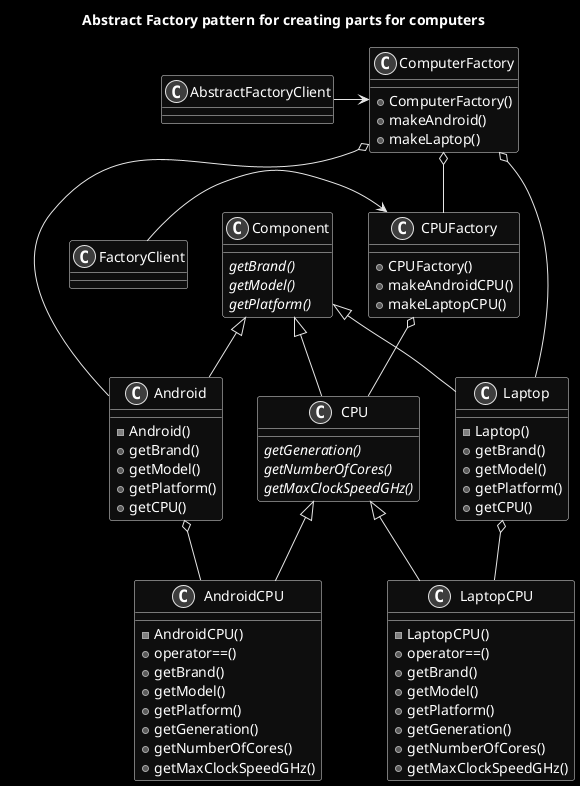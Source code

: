 @startuml ComputerAbstractFactory

skinparam Monochrome reverse

title Abstract Factory pattern for creating parts for computers

class Component
{
  {abstract} getBrand()
  {abstract} getModel()
  {abstract} getPlatform()
}

class ComputerFactory
{
  + ComputerFactory()
  + makeAndroid()
  + makeLaptop()
}

class CPUFactory
{
  + CPUFactory()
  + makeAndroidCPU()
  + makeLaptopCPU()
}

' Android
class Android
{
  - Android()
  + getBrand()
  + getModel()
  + getPlatform()
  + getCPU()
}

' Laptop
class Laptop
{
  - Laptop()
  + getBrand()
  + getModel()
  + getPlatform()
  + getCPU()
}

' CPU
class CPU
{
  {abstract} getGeneration()
  {abstract} getNumberOfCores()
  {abstract} getMaxClockSpeedGHz()
}

class AndroidCPU
{
  - AndroidCPU()
  + operator==()
  + getBrand()
  + getModel()
  + getPlatform()
  + getGeneration()
  + getNumberOfCores()
  + getMaxClockSpeedGHz()
}

class LaptopCPU
{
  - LaptopCPU()
  + operator==()
  + getBrand()
  + getModel()
  + getPlatform()
  + getGeneration()
  + getNumberOfCores()
  + getMaxClockSpeedGHz()
}

Component <|-- Android
Component <|-- Laptop
Component <|-- CPU
CPU <|-- AndroidCPU
CPU <|-- LaptopCPU

Android o-- AndroidCPU
Laptop o-- LaptopCPU

ComputerFactory o-- Android
ComputerFactory o-- Laptop
ComputerFactory o-- CPUFactory
CPUFactory o-- CPU

AbstractFactoryClient -> ComputerFactory
FactoryClient -> CPUFactory

@enduml

